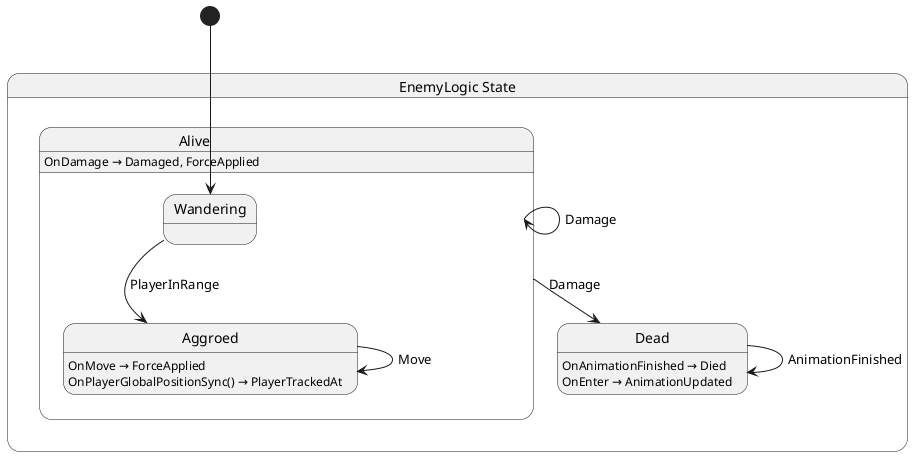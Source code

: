 @startuml EnemyLogic
state "EnemyLogic State" as Nevergreen_EnemyLogic_State {
  state "Alive" as Nevergreen_EnemyLogic_State_Alive {
    state "Aggroed" as Nevergreen_EnemyLogic_State_Alive_Aggroed
    state "Wandering" as Nevergreen_EnemyLogic_State_Alive_Wandering
  }
  state "Dead" as Nevergreen_EnemyLogic_State_Dead
}

Nevergreen_EnemyLogic_State_Alive --> Nevergreen_EnemyLogic_State_Alive : Damage
Nevergreen_EnemyLogic_State_Alive --> Nevergreen_EnemyLogic_State_Dead : Damage
Nevergreen_EnemyLogic_State_Alive_Aggroed --> Nevergreen_EnemyLogic_State_Alive_Aggroed : Move
Nevergreen_EnemyLogic_State_Alive_Wandering --> Nevergreen_EnemyLogic_State_Alive_Aggroed : PlayerInRange
Nevergreen_EnemyLogic_State_Dead --> Nevergreen_EnemyLogic_State_Dead : AnimationFinished

Nevergreen_EnemyLogic_State_Alive : OnDamage → Damaged, ForceApplied
Nevergreen_EnemyLogic_State_Alive_Aggroed : OnMove → ForceApplied
Nevergreen_EnemyLogic_State_Alive_Aggroed : OnPlayerGlobalPositionSync() → PlayerTrackedAt
Nevergreen_EnemyLogic_State_Dead : OnAnimationFinished → Died
Nevergreen_EnemyLogic_State_Dead : OnEnter → AnimationUpdated

[*] --> Nevergreen_EnemyLogic_State_Alive_Wandering
@enduml